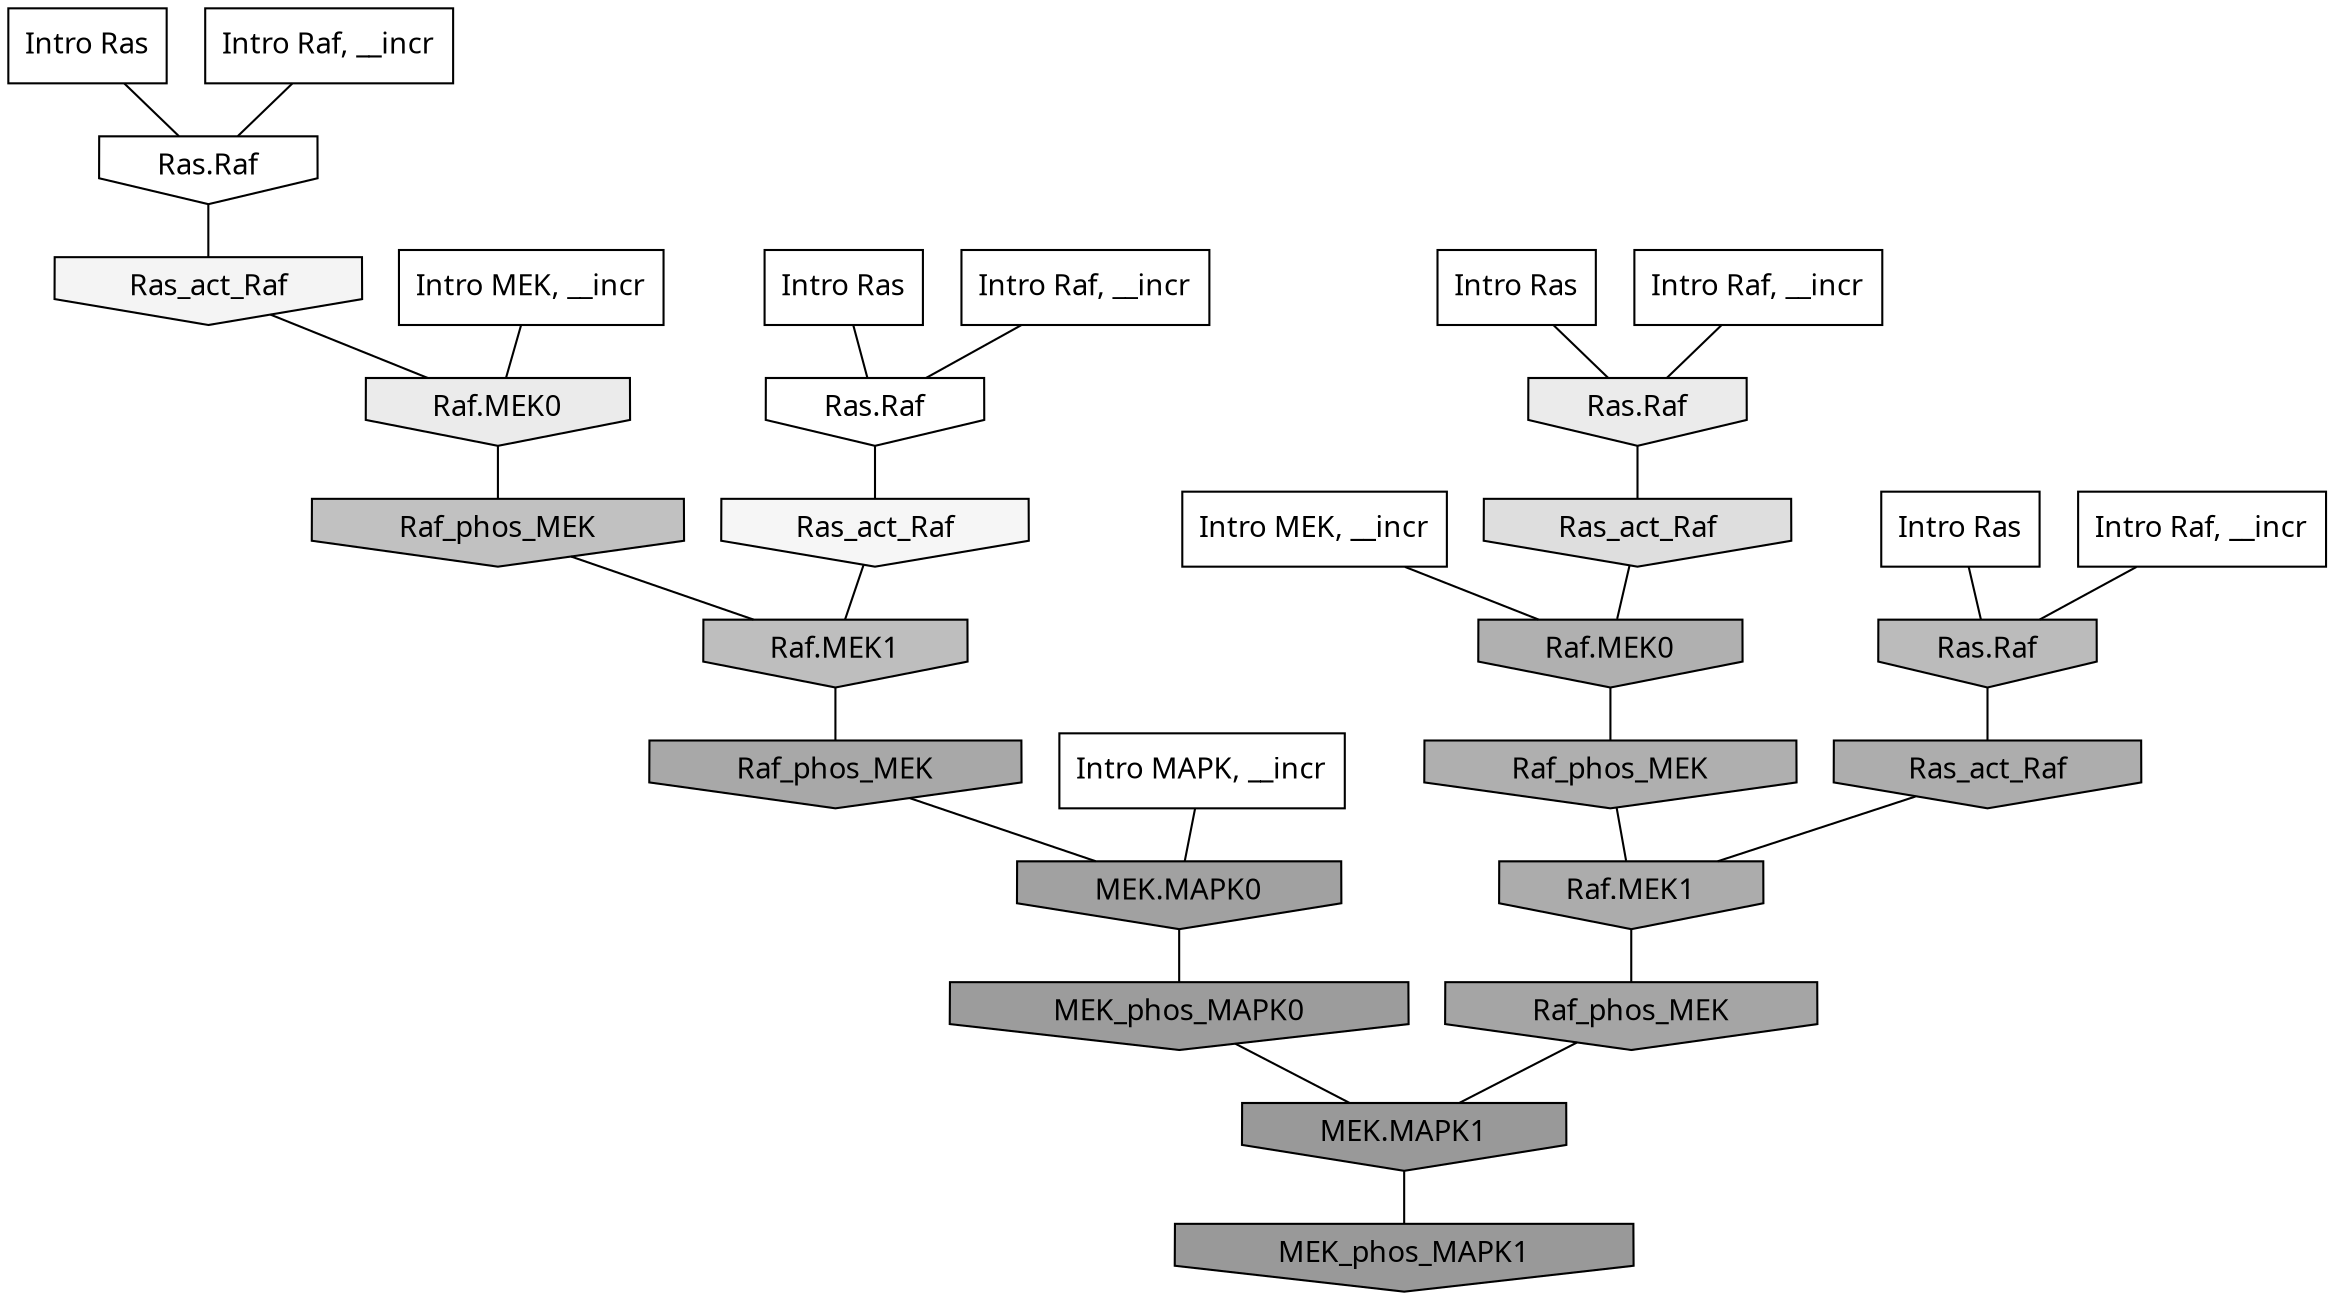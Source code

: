 digraph G{
  rankdir="TB";
  ranksep=0.30;
  node [fontname="CMU Serif"];
  edge [fontname="CMU Serif"];
  
  0 [label="Intro Ras", shape=rectangle, style=filled, fillcolor="0.000 0.000 1.000"]
  
  28 [label="Intro Ras", shape=rectangle, style=filled, fillcolor="0.000 0.000 1.000"]
  
  36 [label="Intro Ras", shape=rectangle, style=filled, fillcolor="0.000 0.000 1.000"]
  
  99 [label="Intro Ras", shape=rectangle, style=filled, fillcolor="0.000 0.000 1.000"]
  
  235 [label="Intro Raf, __incr", shape=rectangle, style=filled, fillcolor="0.000 0.000 1.000"]
  
  469 [label="Intro Raf, __incr", shape=rectangle, style=filled, fillcolor="0.000 0.000 1.000"]
  
  652 [label="Intro Raf, __incr", shape=rectangle, style=filled, fillcolor="0.000 0.000 1.000"]
  
  764 [label="Intro Raf, __incr", shape=rectangle, style=filled, fillcolor="0.000 0.000 1.000"]
  
  1526 [label="Intro MEK, __incr", shape=rectangle, style=filled, fillcolor="0.000 0.000 1.000"]
  
  1747 [label="Intro MEK, __incr", shape=rectangle, style=filled, fillcolor="0.000 0.000 1.000"]
  
  2994 [label="Intro MAPK, __incr", shape=rectangle, style=filled, fillcolor="0.000 0.000 1.000"]
  
  3294 [label="Ras.Raf", shape=invhouse, style=filled, fillcolor="0.000 0.000 1.000"]
  
  3319 [label="Ras.Raf", shape=invhouse, style=filled, fillcolor="0.000 0.000 0.998"]
  
  3508 [label="Ras_act_Raf", shape=invhouse, style=filled, fillcolor="0.000 0.000 0.962"]
  
  3556 [label="Ras_act_Raf", shape=invhouse, style=filled, fillcolor="0.000 0.000 0.957"]
  
  3921 [label="Ras.Raf", shape=invhouse, style=filled, fillcolor="0.000 0.000 0.919"]
  
  3932 [label="Raf.MEK0", shape=invhouse, style=filled, fillcolor="0.000 0.000 0.919"]
  
  4558 [label="Ras_act_Raf", shape=invhouse, style=filled, fillcolor="0.000 0.000 0.871"]
  
  6333 [label="Raf_phos_MEK", shape=invhouse, style=filled, fillcolor="0.000 0.000 0.757"]
  
  6598 [label="Raf.MEK1", shape=invhouse, style=filled, fillcolor="0.000 0.000 0.744"]
  
  6926 [label="Ras.Raf", shape=invhouse, style=filled, fillcolor="0.000 0.000 0.731"]
  
  8103 [label="Raf.MEK0", shape=invhouse, style=filled, fillcolor="0.000 0.000 0.688"]
  
  8125 [label="Raf_phos_MEK", shape=invhouse, style=filled, fillcolor="0.000 0.000 0.687"]
  
  8463 [label="Ras_act_Raf", shape=invhouse, style=filled, fillcolor="0.000 0.000 0.676"]
  
  8465 [label="Raf.MEK1", shape=invhouse, style=filled, fillcolor="0.000 0.000 0.675"]
  
  8953 [label="Raf_phos_MEK", shape=invhouse, style=filled, fillcolor="0.000 0.000 0.658"]
  
  9312 [label="Raf_phos_MEK", shape=invhouse, style=filled, fillcolor="0.000 0.000 0.647"]
  
  9984 [label="MEK.MAPK0", shape=invhouse, style=filled, fillcolor="0.000 0.000 0.631"]
  
  10687 [label="MEK_phos_MAPK0", shape=invhouse, style=filled, fillcolor="0.000 0.000 0.613"]
  
  11282 [label="MEK.MAPK1", shape=invhouse, style=filled, fillcolor="0.000 0.000 0.600"]
  
  11296 [label="MEK_phos_MAPK1", shape=invhouse, style=filled, fillcolor="0.000 0.000 0.600"]
  
  
  11282 -> 11296 [dir=none, color="0.000 0.000 0.000"] 
  10687 -> 11282 [dir=none, color="0.000 0.000 0.000"] 
  9984 -> 10687 [dir=none, color="0.000 0.000 0.000"] 
  9312 -> 11282 [dir=none, color="0.000 0.000 0.000"] 
  8953 -> 9984 [dir=none, color="0.000 0.000 0.000"] 
  8465 -> 9312 [dir=none, color="0.000 0.000 0.000"] 
  8463 -> 8465 [dir=none, color="0.000 0.000 0.000"] 
  8125 -> 8465 [dir=none, color="0.000 0.000 0.000"] 
  8103 -> 8125 [dir=none, color="0.000 0.000 0.000"] 
  6926 -> 8463 [dir=none, color="0.000 0.000 0.000"] 
  6598 -> 8953 [dir=none, color="0.000 0.000 0.000"] 
  6333 -> 6598 [dir=none, color="0.000 0.000 0.000"] 
  4558 -> 8103 [dir=none, color="0.000 0.000 0.000"] 
  3932 -> 6333 [dir=none, color="0.000 0.000 0.000"] 
  3921 -> 4558 [dir=none, color="0.000 0.000 0.000"] 
  3556 -> 3932 [dir=none, color="0.000 0.000 0.000"] 
  3508 -> 6598 [dir=none, color="0.000 0.000 0.000"] 
  3319 -> 3556 [dir=none, color="0.000 0.000 0.000"] 
  3294 -> 3508 [dir=none, color="0.000 0.000 0.000"] 
  2994 -> 9984 [dir=none, color="0.000 0.000 0.000"] 
  1747 -> 8103 [dir=none, color="0.000 0.000 0.000"] 
  1526 -> 3932 [dir=none, color="0.000 0.000 0.000"] 
  764 -> 6926 [dir=none, color="0.000 0.000 0.000"] 
  652 -> 3921 [dir=none, color="0.000 0.000 0.000"] 
  469 -> 3294 [dir=none, color="0.000 0.000 0.000"] 
  235 -> 3319 [dir=none, color="0.000 0.000 0.000"] 
  99 -> 3921 [dir=none, color="0.000 0.000 0.000"] 
  36 -> 6926 [dir=none, color="0.000 0.000 0.000"] 
  28 -> 3294 [dir=none, color="0.000 0.000 0.000"] 
  0 -> 3319 [dir=none, color="0.000 0.000 0.000"] 
  
  }
